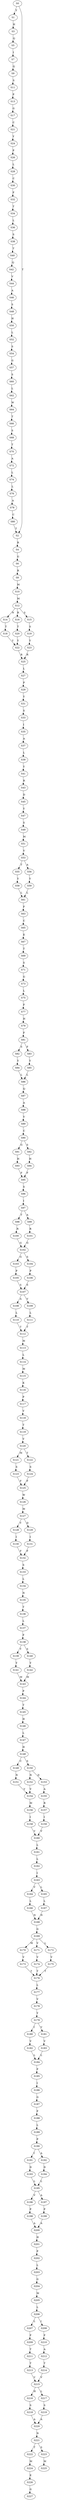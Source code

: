 strict digraph  {
	S0 -> S1 [ label = Y ];
	S0 -> S2 [ label = T ];
	S1 -> S3 [ label = H ];
	S2 -> S4 [ label = R ];
	S3 -> S5 [ label = Q ];
	S4 -> S6 [ label = G ];
	S5 -> S7 [ label = I ];
	S6 -> S8 [ label = R ];
	S7 -> S9 [ label = Q ];
	S8 -> S10 [ label = M ];
	S9 -> S11 [ label = S ];
	S10 -> S12 [ label = M ];
	S11 -> S13 [ label = P ];
	S12 -> S14 [ label = N ];
	S12 -> S15 [ label = S ];
	S12 -> S16 [ label = R ];
	S13 -> S17 [ label = G ];
	S14 -> S18 [ label = T ];
	S15 -> S19 [ label = S ];
	S16 -> S20 [ label = T ];
	S17 -> S21 [ label = C ];
	S18 -> S22 [ label = Y ];
	S19 -> S23 [ label = Y ];
	S20 -> S22 [ label = Y ];
	S21 -> S24 [ label = Y ];
	S22 -> S25 [ label = R ];
	S23 -> S25 [ label = R ];
	S24 -> S26 [ label = P ];
	S25 -> S27 [ label = L ];
	S26 -> S28 [ label = L ];
	S27 -> S29 [ label = P ];
	S28 -> S30 [ label = C ];
	S29 -> S31 [ label = Y ];
	S30 -> S32 [ label = F ];
	S31 -> S33 [ label = S ];
	S32 -> S34 [ label = T ];
	S33 -> S35 [ label = I ];
	S34 -> S36 [ label = L ];
	S35 -> S37 [ label = A ];
	S36 -> S38 [ label = S ];
	S37 -> S39 [ label = L ];
	S38 -> S40 [ label = T ];
	S39 -> S41 [ label = Y ];
	S40 -> S42 [ label = Q ];
	S41 -> S43 [ label = R ];
	S42 -> S44 [ label = V ];
	S43 -> S45 [ label = D ];
	S44 -> S46 [ label = A ];
	S45 -> S47 [ label = Y ];
	S46 -> S48 [ label = S ];
	S47 -> S49 [ label = S ];
	S48 -> S50 [ label = H ];
	S49 -> S51 [ label = M ];
	S50 -> S52 [ label = L ];
	S51 -> S53 [ label = V ];
	S52 -> S54 [ label = S ];
	S53 -> S55 [ label = T ];
	S53 -> S56 [ label = A ];
	S54 -> S57 [ label = G ];
	S55 -> S58 [ label = Y ];
	S56 -> S59 [ label = Y ];
	S57 -> S60 [ label = S ];
	S58 -> S61 [ label = L ];
	S59 -> S61 [ label = L ];
	S60 -> S62 [ label = L ];
	S61 -> S63 [ label = F ];
	S62 -> S64 [ label = W ];
	S63 -> S65 [ label = C ];
	S64 -> S66 [ label = T ];
	S65 -> S67 [ label = E ];
	S66 -> S68 [ label = S ];
	S67 -> S69 [ label = T ];
	S68 -> S70 [ label = T ];
	S69 -> S71 [ label = S ];
	S70 -> S72 [ label = A ];
	S71 -> S73 [ label = G ];
	S72 -> S74 [ label = L ];
	S73 -> S75 [ label = L ];
	S74 -> S76 [ label = L ];
	S75 -> S77 [ label = F ];
	S76 -> S78 [ label = A ];
	S77 -> S79 [ label = H ];
	S78 -> S80 [ label = C ];
	S79 -> S81 [ label = F ];
	S80 -> S2 [ label = T ];
	S81 -> S82 [ label = S ];
	S81 -> S83 [ label = F ];
	S82 -> S84 [ label = Y ];
	S83 -> S85 [ label = Y ];
	S84 -> S86 [ label = L ];
	S85 -> S86 [ label = L ];
	S86 -> S87 [ label = Q ];
	S87 -> S88 [ label = A ];
	S88 -> S89 [ label = V ];
	S89 -> S90 [ label = C ];
	S90 -> S91 [ label = G ];
	S90 -> S92 [ label = S ];
	S91 -> S93 [ label = H ];
	S92 -> S94 [ label = H ];
	S93 -> S95 [ label = F ];
	S94 -> S95 [ label = F ];
	S95 -> S96 [ label = S ];
	S96 -> S97 [ label = I ];
	S97 -> S98 [ label = T ];
	S97 -> S99 [ label = A ];
	S98 -> S100 [ label = R ];
	S99 -> S101 [ label = R ];
	S100 -> S102 [ label = G ];
	S101 -> S102 [ label = G ];
	S102 -> S103 [ label = G ];
	S102 -> S104 [ label = S ];
	S103 -> S105 [ label = P ];
	S104 -> S106 [ label = P ];
	S105 -> S107 [ label = S ];
	S106 -> S107 [ label = S ];
	S107 -> S108 [ label = A ];
	S107 -> S109 [ label = V ];
	S108 -> S110 [ label = L ];
	S109 -> S111 [ label = L ];
	S110 -> S112 [ label = T ];
	S111 -> S112 [ label = T ];
	S112 -> S113 [ label = M ];
	S113 -> S114 [ label = L ];
	S114 -> S115 [ label = M ];
	S115 -> S116 [ label = K ];
	S116 -> S117 [ label = P ];
	S117 -> S118 [ label = V ];
	S118 -> S119 [ label = T ];
	S119 -> S120 [ label = V ];
	S120 -> S121 [ label = M ];
	S120 -> S122 [ label = T ];
	S121 -> S123 [ label = S ];
	S122 -> S124 [ label = S ];
	S123 -> S125 [ label = F ];
	S124 -> S125 [ label = F ];
	S125 -> S126 [ label = W ];
	S126 -> S127 [ label = M ];
	S127 -> S128 [ label = Y ];
	S127 -> S129 [ label = D ];
	S128 -> S130 [ label = I ];
	S129 -> S131 [ label = I ];
	S130 -> S132 [ label = F ];
	S131 -> S132 [ label = F ];
	S132 -> S133 [ label = S ];
	S133 -> S134 [ label = L ];
	S134 -> S135 [ label = N ];
	S135 -> S136 [ label = T ];
	S136 -> S137 [ label = L ];
	S137 -> S138 [ label = F ];
	S138 -> S139 [ label = Y ];
	S138 -> S140 [ label = S ];
	S139 -> S141 [ label = Y ];
	S140 -> S142 [ label = Y ];
	S141 -> S143 [ label = M ];
	S142 -> S143 [ label = M ];
	S143 -> S144 [ label = P ];
	S144 -> S145 [ label = T ];
	S145 -> S146 [ label = H ];
	S146 -> S147 [ label = L ];
	S147 -> S148 [ label = H ];
	S148 -> S149 [ label = C ];
	S148 -> S150 [ label = S ];
	S149 -> S151 [ label = N ];
	S150 -> S152 [ label = N ];
	S150 -> S153 [ label = D ];
	S151 -> S154 [ label = V ];
	S152 -> S154 [ label = V ];
	S153 -> S155 [ label = A ];
	S154 -> S156 [ label = M ];
	S155 -> S157 [ label = R ];
	S156 -> S158 [ label = I ];
	S157 -> S159 [ label = I ];
	S158 -> S160 [ label = V ];
	S159 -> S160 [ label = V ];
	S160 -> S161 [ label = L ];
	S161 -> S162 [ label = L ];
	S162 -> S163 [ label = I ];
	S163 -> S164 [ label = V ];
	S163 -> S165 [ label = L ];
	S164 -> S166 [ label = L ];
	S165 -> S167 [ label = L ];
	S166 -> S168 [ label = N ];
	S167 -> S168 [ label = N ];
	S168 -> S169 [ label = G ];
	S169 -> S170 [ label = M ];
	S169 -> S171 [ label = V ];
	S169 -> S172 [ label = L ];
	S170 -> S173 [ label = V ];
	S171 -> S174 [ label = V ];
	S172 -> S175 [ label = V ];
	S173 -> S176 [ label = T ];
	S174 -> S176 [ label = T ];
	S175 -> S176 [ label = T ];
	S176 -> S177 [ label = L ];
	S177 -> S178 [ label = V ];
	S178 -> S179 [ label = Y ];
	S179 -> S180 [ label = I ];
	S179 -> S181 [ label = V ];
	S180 -> S182 [ label = V ];
	S181 -> S183 [ label = V ];
	S182 -> S184 [ label = L ];
	S183 -> S184 [ label = L ];
	S184 -> S185 [ label = F ];
	S185 -> S186 [ label = I ];
	S186 -> S187 [ label = G ];
	S187 -> S188 [ label = F ];
	S188 -> S189 [ label = L ];
	S189 -> S190 [ label = P ];
	S190 -> S191 [ label = I ];
	S190 -> S192 [ label = A ];
	S191 -> S193 [ label = D ];
	S192 -> S194 [ label = D ];
	S193 -> S195 [ label = L ];
	S194 -> S195 [ label = L ];
	S195 -> S196 [ label = V ];
	S195 -> S197 [ label = A ];
	S196 -> S198 [ label = P ];
	S197 -> S199 [ label = P ];
	S198 -> S200 [ label = A ];
	S199 -> S200 [ label = A ];
	S200 -> S201 [ label = H ];
	S201 -> S202 [ label = P ];
	S202 -> S203 [ label = L ];
	S203 -> S204 [ label = G ];
	S204 -> S205 [ label = M ];
	S205 -> S206 [ label = L ];
	S206 -> S207 [ label = L ];
	S206 -> S208 [ label = I ];
	S207 -> S209 [ label = F ];
	S208 -> S210 [ label = F ];
	S209 -> S211 [ label = T ];
	S210 -> S212 [ label = A ];
	S211 -> S213 [ label = T ];
	S212 -> S214 [ label = T ];
	S213 -> S215 [ label = V ];
	S214 -> S215 [ label = V ];
	S215 -> S216 [ label = H ];
	S215 -> S217 [ label = L ];
	S216 -> S218 [ label = S ];
	S217 -> S219 [ label = S ];
	S218 -> S220 [ label = A ];
	S219 -> S220 [ label = A ];
	S220 -> S221 [ label = N ];
	S221 -> S222 [ label = T ];
	S221 -> S223 [ label = S ];
	S222 -> S224 [ label = M ];
	S223 -> S225 [ label = M ];
	S224 -> S226 [ label = E ];
	S226 -> S227 [ label = G ];
}
